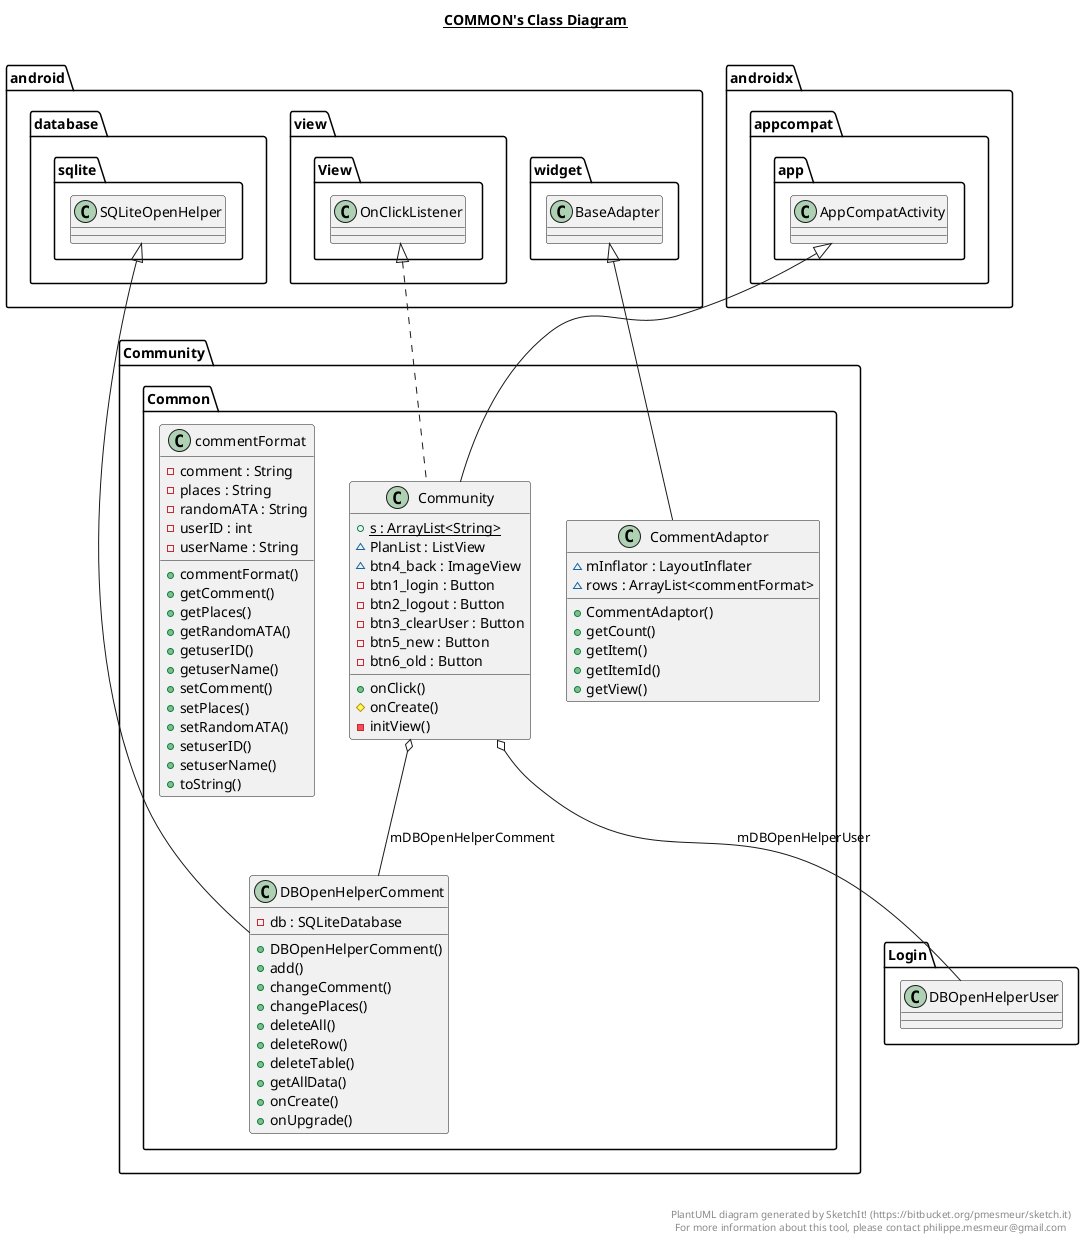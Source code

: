 @startuml

title __COMMON's Class Diagram__\n

  namespace Community.Common {
    class Community.Common.CommentAdaptor {
        ~ mInflator : LayoutInflater
        ~ rows : ArrayList<commentFormat>
        + CommentAdaptor()
        + getCount()
        + getItem()
        + getItemId()
        + getView()
    }
  }
  

  namespace Community.Common {
    class Community.Common.Community {
        {static} + s : ArrayList<String>
        ~ PlanList : ListView
        ~ btn4_back : ImageView
        - btn1_login : Button
        - btn2_logout : Button
        - btn3_clearUser : Button
        - btn5_new : Button
        - btn6_old : Button
        + onClick()
        # onCreate()
        - initView()
    }
  }
  

  namespace Community.Common {
    class Community.Common.DBOpenHelperComment {
        - db : SQLiteDatabase
        + DBOpenHelperComment()
        + add()
        + changeComment()
        + changePlaces()
        + deleteAll()
        + deleteRow()
        + deleteTable()
        + getAllData()
        + onCreate()
        + onUpgrade()
    }
  }
  

  namespace Community.Common {
    class Community.Common.commentFormat {
        - comment : String
        - places : String
        - randomATA : String
        - userID : int
        - userName : String
        + commentFormat()
        + getComment()
        + getPlaces()
        + getRandomATA()
        + getuserID()
        + getuserName()
        + setComment()
        + setPlaces()
        + setRandomATA()
        + setuserID()
        + setuserName()
        + toString()
    }
  }
  

  Community.Common.CommentAdaptor -up-|> android.widget.BaseAdapter
  Community.Common.Community .up.|> android.view.View.OnClickListener
  Community.Common.Community -up-|> androidx.appcompat.app.AppCompatActivity
  Community.Common.Community o-- Community.Common.DBOpenHelperComment : mDBOpenHelperComment
  Community.Common.Community o-- Login.DBOpenHelperUser : mDBOpenHelperUser
  Community.Common.DBOpenHelperComment -up-|> android.database.sqlite.SQLiteOpenHelper


right footer


PlantUML diagram generated by SketchIt! (https://bitbucket.org/pmesmeur/sketch.it)
For more information about this tool, please contact philippe.mesmeur@gmail.com
endfooter

@enduml
